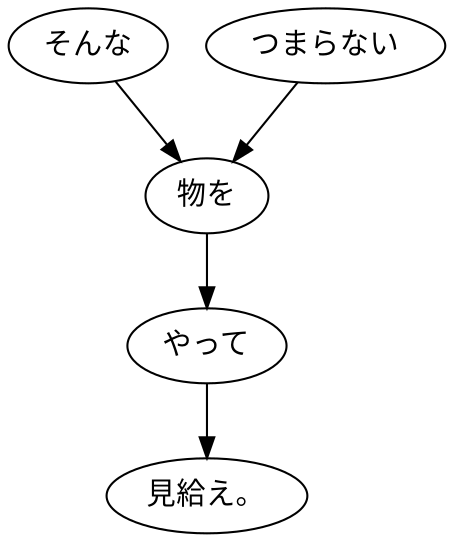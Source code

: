 digraph graph3791 {
	node0 [label="そんな"];
	node1 [label="つまらない"];
	node2 [label="物を"];
	node3 [label="やって"];
	node4 [label="見給え。"];
	node0 -> node2;
	node1 -> node2;
	node2 -> node3;
	node3 -> node4;
}
